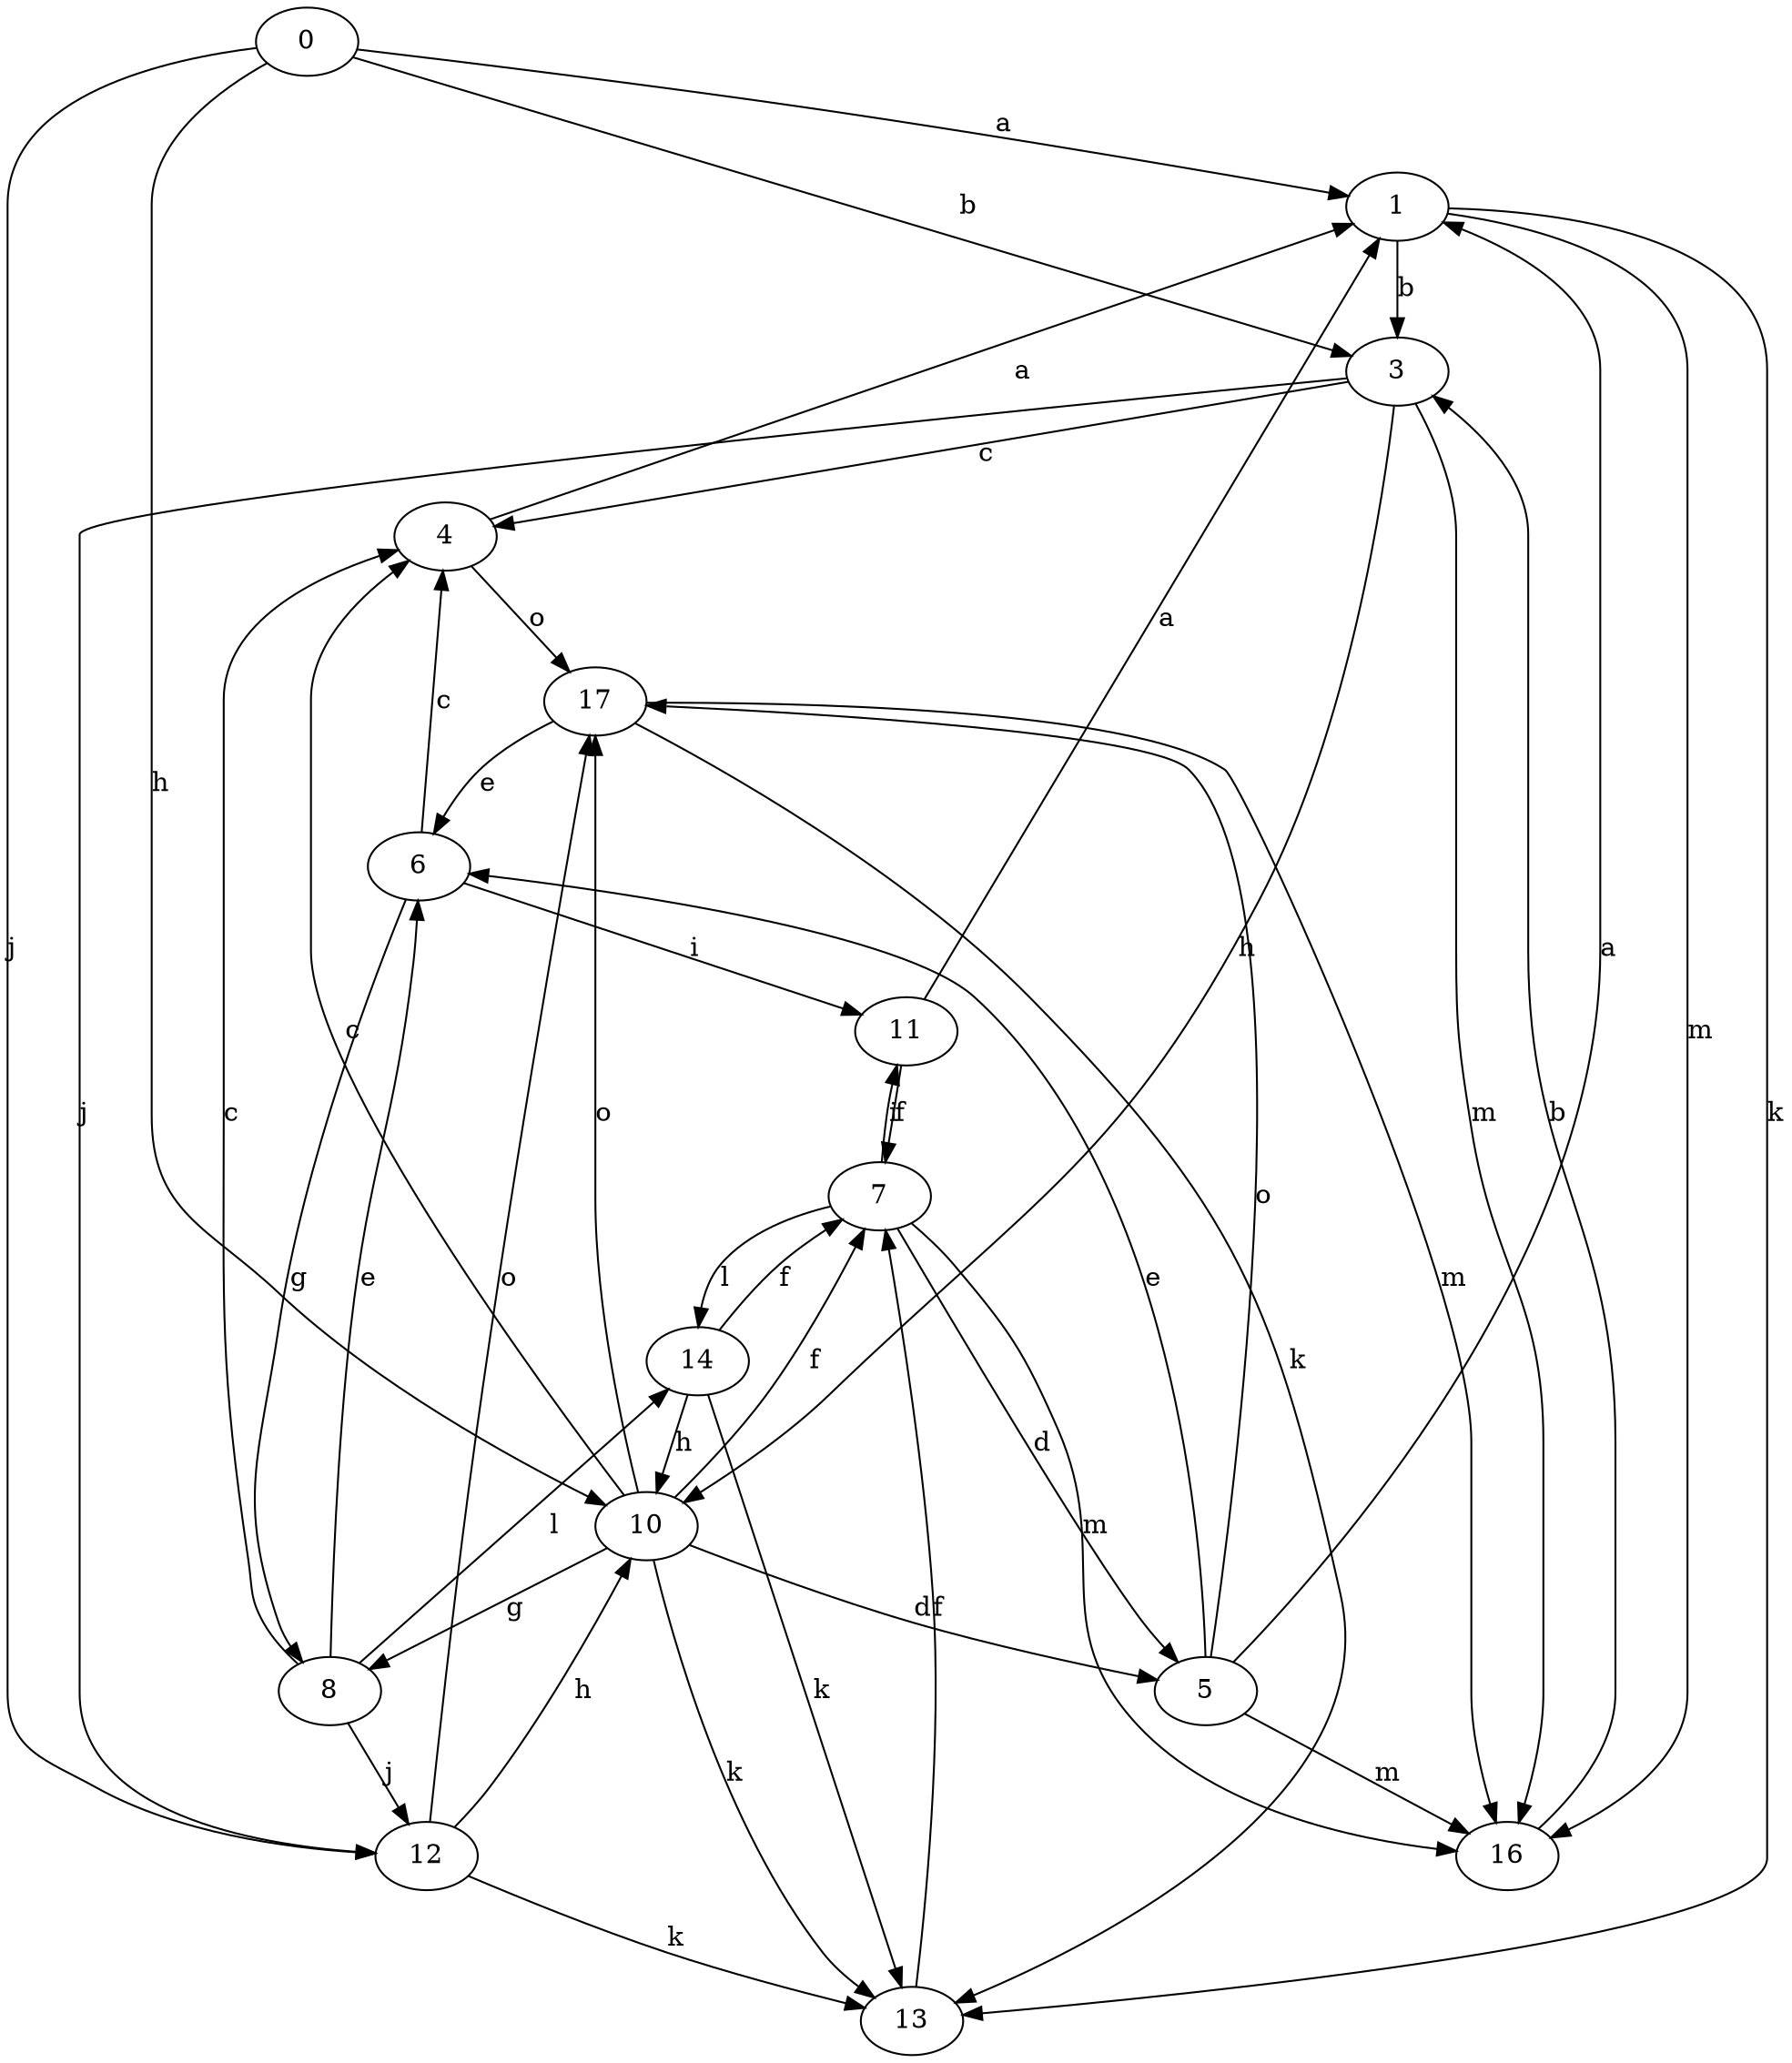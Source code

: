 strict digraph  {
1;
0;
3;
4;
5;
6;
7;
8;
10;
11;
12;
13;
14;
16;
17;
1 -> 3  [label=b];
1 -> 13  [label=k];
1 -> 16  [label=m];
0 -> 1  [label=a];
0 -> 3  [label=b];
0 -> 10  [label=h];
0 -> 12  [label=j];
3 -> 4  [label=c];
3 -> 10  [label=h];
3 -> 12  [label=j];
3 -> 16  [label=m];
4 -> 1  [label=a];
4 -> 17  [label=o];
5 -> 1  [label=a];
5 -> 6  [label=e];
5 -> 16  [label=m];
5 -> 17  [label=o];
6 -> 4  [label=c];
6 -> 8  [label=g];
6 -> 11  [label=i];
7 -> 5  [label=d];
7 -> 11  [label=i];
7 -> 14  [label=l];
7 -> 16  [label=m];
8 -> 4  [label=c];
8 -> 6  [label=e];
8 -> 12  [label=j];
8 -> 14  [label=l];
10 -> 4  [label=c];
10 -> 5  [label=d];
10 -> 7  [label=f];
10 -> 8  [label=g];
10 -> 13  [label=k];
10 -> 17  [label=o];
11 -> 1  [label=a];
11 -> 7  [label=f];
12 -> 10  [label=h];
12 -> 13  [label=k];
12 -> 17  [label=o];
13 -> 7  [label=f];
14 -> 7  [label=f];
14 -> 10  [label=h];
14 -> 13  [label=k];
16 -> 3  [label=b];
17 -> 6  [label=e];
17 -> 13  [label=k];
17 -> 16  [label=m];
}
